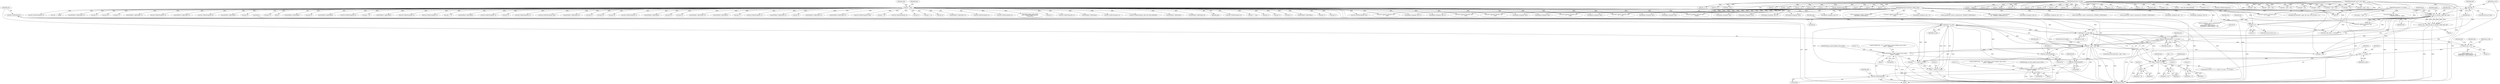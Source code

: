 digraph "0_tcpdump_af2cf04a9394c1a56227c2289ae8da262828294a@array" {
"1000297" [label="(Call,ND_TCHECK(tptr[1]))"];
"1000238" [label="(Call,tptr[1] * as_size)"];
"1000228" [label="(Call,ND_TCHECK(tptr[1]))"];
"1000207" [label="(Call,tptr < pptr + len)"];
"1000247" [label="(Call,ND_TCHECK2(tptr[2 + i], as_size))"];
"1000291" [label="(Call,tok2str(bgp_as_path_segment_close_values,\n\t\t\t\t\t\t\"?\", tptr[0]))"];
"1000282" [label="(Call,ND_TCHECK(tptr[0]))"];
"1000222" [label="(Call,tok2str(bgp_as_path_segment_open_values,\n\t\t\t\t\t\t\"?\", tptr[0]))"];
"1000213" [label="(Call,ND_TCHECK(tptr[0]))"];
"1000143" [label="(Call,tptr = pptr)"];
"1000128" [label="(MethodParameterIn,const u_char *pptr)"];
"1000305" [label="(Call,tptr[1] * as_size)"];
"1000297" [label="(Call,ND_TCHECK(tptr[1]))"];
"1000301" [label="(Call,tptr += 2 + tptr[1] * as_size)"];
"1000201" [label="(Call,bgp_attr_get_as_size(ndo, atype, pptr, len))"];
"1000126" [label="(MethodParameterIn,netdissect_options *ndo)"];
"1000127" [label="(MethodParameterIn,u_int atype)"];
"1000191" [label="(Call,!len)"];
"1000181" [label="(Call,len % 2)"];
"1000129" [label="(MethodParameterIn,u_int len)"];
"1000199" [label="(Call,as_size = bgp_attr_get_as_size(ndo, atype, pptr, len))"];
"1000265" [label="(Call,as_size == 2)"];
"1000236" [label="(Call,i < tptr[1] * as_size)"];
"1000243" [label="(Call,i += as_size)"];
"1000250" [label="(Call,2 + i)"];
"1000272" [label="(Call,2 + i)"];
"1000279" [label="(Call,2 + i)"];
"1000303" [label="(Call,2 + tptr[1] * as_size)"];
"1002715" [label="(Call,atype = *(tptr + 1))"];
"1002110" [label="(Call,tptr-3)"];
"1002266" [label="(Call,tptr+6)"];
"1002498" [label="(Call,ipaddr_string(ndo, tptr))"];
"1000243" [label="(Call,i += as_size)"];
"1002261" [label="(Call,EXTRACT_32BITS(tptr+2))"];
"1000229" [label="(Call,tptr[1])"];
"1000568" [label="(Call,ipaddr_string(ndo, tptr))"];
"1002429" [label="(Call,tlen = len)"];
"1000494" [label="(Call,EXTRACT_32BITS(tptr))"];
"1002397" [label="(Call,print_unknown_data(ndo, tptr, \"\n\t      \", 8))"];
"1000222" [label="(Call,tok2str(bgp_as_path_segment_open_values,\n\t\t\t\t\t\t\"?\", tptr[0]))"];
"1000332" [label="(Call,ipaddr_string(ndo, tptr))"];
"1000200" [label="(Identifier,as_size)"];
"1000284" [label="(Identifier,tptr)"];
"1000322" [label="(Call,ND_TCHECK2(tptr[0], 4))"];
"1000256" [label="(Identifier,ndo)"];
"1002219" [label="(Call,tptr+4)"];
"1002376" [label="(Call,EXTRACT_16BITS(tptr+4))"];
"1000266" [label="(Identifier,as_size)"];
"1002218" [label="(Call,EXTRACT_32BITS(tptr+4))"];
"1000147" [label="(Identifier,tlen)"];
"1001092" [label="(Call,ND_TCHECK2(tptr[0], tlen))"];
"1002535" [label="(Call,ipaddr_string(ndo, tptr))"];
"1000207" [label="(Call,tptr < pptr + len)"];
"1000249" [label="(Identifier,tptr)"];
"1002406" [label="(Call,tptr +=8)"];
"1000225" [label="(Call,tptr[0])"];
"1000348" [label="(Call,ND_TCHECK2(tptr[0], 4))"];
"1000283" [label="(Call,tptr[0])"];
"1002222" [label="(Call,ipaddr_string(ndo, tptr+4))"];
"1000543" [label="(Call,tptr +=4)"];
"1002238" [label="(Call,ipaddr_string(ndo, tptr+2))"];
"1001634" [label="(Call,print_unknown_data(ndo, tptr, \"\n\t    \", tlen))"];
"1002487" [label="(Call,ND_TCHECK2(tptr[0], 8))"];
"1002140" [label="(Call,pptr + len)"];
"1000487" [label="(Call,ND_TCHECK2(tptr[0], 4))"];
"1000171" [label="(Call,tok2str(bgp_origin_values,\n\t\t\t\t\t\t\"Unknown Origin Typecode\",\n\t\t\t\t\t\ttptr[0]))"];
"1002571" [label="(Call,print_unknown_data(ndo, tptr, \"\n\t      \", tlen))"];
"1000278" [label="(Identifier,tptr)"];
"1000199" [label="(Call,as_size = bgp_attr_get_as_size(ndo, atype, pptr, len))"];
"1002654" [label="(Call,print_unknown_data(ndo, tptr,\"\n\t      \", length))"];
"1000246" [label="(Block,)"];
"1000212" [label="(Block,)"];
"1000129" [label="(MethodParameterIn,u_int len)"];
"1000289" [label="(Block,)"];
"1002501" [label="(Call,ipaddr_string(ndo, tptr+4))"];
"1002466" [label="(Call,ND_TCHECK2(tptr[0], 8))"];
"1001116" [label="(Call,tptr += tlen)"];
"1002373" [label="(Call,tptr+3)"];
"1002451" [label="(Call,tptr+2)"];
"1000305" [label="(Call,tptr[1] * as_size)"];
"1000472" [label="(Call,len % 4)"];
"1000228" [label="(Call,ND_TCHECK(tptr[1]))"];
"1002368" [label="(Call,tptr+2)"];
"1000309" [label="(Identifier,as_size)"];
"1000259" [label="(Call,as_printf(ndo, astostr, sizeof(astostr),\n\t\t\t\tas_size == 2 ?\n\t\t\t\tEXTRACT_16BITS(&tptr[2 + i]) :\n\t\t\t\tEXTRACT_32BITS(&tptr[2 + i])))"];
"1000234" [label="(Identifier,i)"];
"1002303" [label="(Call,ipaddr_string(ndo, tptr+2))"];
"1000127" [label="(MethodParameterIn,u_int atype)"];
"1000422" [label="(Call,as_printf(ndo, astostr, sizeof(astostr),\n\t\t\tEXTRACT_32BITS(tptr)))"];
"1002692" [label="(Call,len -=4)"];
"1002892" [label="(Call,len > 12)"];
"1002921" [label="(Call,print_unknown_data(ndo, pptr, \"\n\t    \", len))"];
"1002276" [label="(Call,tptr+2)"];
"1002319" [label="(Call,tptr+2)"];
"1000271" [label="(Identifier,tptr)"];
"1000616" [label="(Call,ND_TCHECK2(tptr[0], 3))"];
"1002659" [label="(Call,tptr += length)"];
"1002275" [label="(Call,EXTRACT_32BITS(tptr+2))"];
"1000146" [label="(Call,tlen=len)"];
"1000292" [label="(Identifier,bgp_as_path_segment_close_values)"];
"1000219" [label="(Identifier,ndo)"];
"1002518" [label="(Call,ipaddr_string(ndo, tptr))"];
"1002601" [label="(Call,tptr+1)"];
"1000377" [label="(Call,len != 8)"];
"1000242" [label="(Identifier,as_size)"];
"1002388" [label="(Call,tptr+2)"];
"1001699" [label="(Call,len == BGP_MP_NLRI_MINSIZE)"];
"1002851" [label="(Call,len % 12)"];
"1000310" [label="(ControlStructure,break;)"];
"1000280" [label="(Literal,2)"];
"1002759" [label="(Call,tok2str(bgp_attr_values,\n                                      \"Unknown Attribute\", atype))"];
"1002905" [label="(Call,ND_TCHECK2(*pptr,len))"];
"1000245" [label="(Identifier,as_size)"];
"1002350" [label="(Call,tptr+6)"];
"1002848" [label="(Call,len == 0)"];
"1002600" [label="(Call,EXTRACT_16BITS(tptr+1))"];
"1002508" [label="(Call,ND_TCHECK2(tptr[0], 4))"];
"1002940" [label="(Call,print_unknown_data(ndo, pptr, \"\n\t    \", len))"];
"1002950" [label="(MethodReturn,RET)"];
"1002450" [label="(Call,EXTRACT_24BITS(tptr+2))"];
"1000144" [label="(Identifier,tptr)"];
"1000180" [label="(ControlStructure,if (len % 2))"];
"1002673" [label="(Call,len < 4)"];
"1000446" [label="(Call,ND_TCHECK2(tptr[0], 8))"];
"1002581" [label="(Call,tlen = len)"];
"1000303" [label="(Call,2 + tptr[1] * as_size)"];
"1000128" [label="(MethodParameterIn,const u_char *pptr)"];
"1000205" [label="(Identifier,len)"];
"1000407" [label="(Call,EXTRACT_16BITS(tptr))"];
"1000313" [label="(Call,len != 4)"];
"1002224" [label="(Call,tptr+4)"];
"1002841" [label="(Call,len -= alen)"];
"1002305" [label="(Call,tptr+2)"];
"1000203" [label="(Identifier,atype)"];
"1000244" [label="(Identifier,i)"];
"1000131" [label="(Block,)"];
"1002128" [label="(Call,print_unknown_data(ndo, tptr-3, \"\n\t    \", tlen))"];
"1002928" [label="(Call,ndo->ndo_vflag > 1 && len)"];
"1000429" [label="(Call,ipaddr_string(ndo, tptr + 4))"];
"1000190" [label="(ControlStructure,if (!len))"];
"1000264" [label="(Call,as_size == 2 ?\n\t\t\t\tEXTRACT_16BITS(&tptr[2 + i]) :\n\t\t\t\tEXTRACT_32BITS(&tptr[2 + i]))"];
"1000462" [label="(Call,EXTRACT_32BITS(tptr))"];
"1002377" [label="(Call,tptr+4)"];
"1000358" [label="(Call,EXTRACT_32BITS(tptr))"];
"1000202" [label="(Identifier,ndo)"];
"1000304" [label="(Literal,2)"];
"1000302" [label="(Identifier,tptr)"];
"1000143" [label="(Call,tptr = pptr)"];
"1002155" [label="(Call,len % 8)"];
"1002544" [label="(Call,ND_TCHECK2(tptr[0], 8))"];
"1000247" [label="(Call,ND_TCHECK2(tptr[2 + i], as_size))"];
"1002477" [label="(Call,ipaddr_string(ndo, tptr))"];
"1000291" [label="(Call,tok2str(bgp_as_path_segment_close_values,\n\t\t\t\t\t\t\"?\", tptr[0]))"];
"1002455" [label="(Call,tptr +=5)"];
"1000238" [label="(Call,tptr[1] * as_size)"];
"1000277" [label="(Call,tptr[2 + i])"];
"1000250" [label="(Call,2 + i)"];
"1001666" [label="(Call,EXTRACT_16BITS(tptr))"];
"1000191" [label="(Call,!len)"];
"1000301" [label="(Call,tptr += 2 + tptr[1] * as_size)"];
"1002524" [label="(Call,ND_TCHECK2(tptr[0], 8))"];
"1000392" [label="(Call,len == 6)"];
"1000273" [label="(Literal,2)"];
"1000558" [label="(Call,ND_TCHECK2(tptr[0], 4))"];
"1000288" [label="(Identifier,ndo)"];
"1002604" [label="(Call,tptr += 3)"];
"1000232" [label="(ControlStructure,for (i = 0; i < tptr[1] * as_size; i += as_size))"];
"1000183" [label="(Literal,2)"];
"1000251" [label="(Literal,2)"];
"1001188" [label="(Call,pptr + len)"];
"1001710" [label="(Call,tptr < pptr + len)"];
"1002317" [label="(Call,ipaddr_string(ndo, tptr+2))"];
"1002138" [label="(Call,tptr = pptr + len)"];
"1000683" [label="(Call,print_unknown_data(ndo, tptr, \"\n\t    \", tlen))"];
"1002879" [label="(Call,EXTRACT_32BITS(tptr))"];
"1000126" [label="(MethodParameterIn,netdissect_options *ndo)"];
"1000270" [label="(Call,tptr[2 + i])"];
"1000233" [label="(Call,i = 0)"];
"1000192" [label="(Identifier,len)"];
"1000457" [label="(Call,as_printf(ndo, astostr, sizeof(astostr), EXTRACT_32BITS(tptr)))"];
"1000363" [label="(Call,len != 0)"];
"1000588" [label="(Call,ND_TCHECK2(tptr[0], 4))"];
"1000213" [label="(Call,ND_TCHECK(tptr[0]))"];
"1002240" [label="(Call,tptr+2)"];
"1000208" [label="(Identifier,tptr)"];
"1000154" [label="(Call,len != 1)"];
"1002414" [label="(Call,ND_TCHECK2(tptr[0], 5))"];
"1002936" [label="(Call,ND_TCHECK2(*pptr,len))"];
"1000306" [label="(Call,tptr[1])"];
"1000664" [label="(Call,ND_TCHECK2(tptr[0], tlen))"];
"1000215" [label="(Identifier,tptr)"];
"1002243" [label="(Call,EXTRACT_16BITS(tptr+6))"];
"1002214" [label="(Call,tptr+2)"];
"1002244" [label="(Call,tptr+6)"];
"1000267" [label="(Literal,2)"];
"1000339" [label="(Call,len != 4)"];
"1002344" [label="(Call,tptr+6)"];
"1001111" [label="(Call,print_unknown_data(ndo, tptr, \"\n\t    \", tlen))"];
"1002828" [label="(Call,bgp_attr_print(ndo, atype, tptr, alen, attr_set_level + 1))"];
"1000217" [label="(Call,ND_PRINT((ndo, \"%s\", tok2str(bgp_as_path_segment_open_values,\n\t\t\t\t\t\t\"?\", tptr[0]))))"];
"1000549" [label="(Call,len != 4)"];
"1000623" [label="(Call,EXTRACT_16BITS(tptr))"];
"1000265" [label="(Call,as_size == 2)"];
"1002900" [label="(Call,len -= 12)"];
"1000220" [label="(Block,)"];
"1000204" [label="(Identifier,pptr)"];
"1000201" [label="(Call,bgp_attr_get_as_size(ndo, atype, pptr, len))"];
"1001712" [label="(Call,pptr + len)"];
"1000239" [label="(Call,tptr[1])"];
"1002750" [label="(Call,len -= alenlen)"];
"1002327" [label="(Call,tptr+6)"];
"1002738" [label="(Call,len < alenlen)"];
"1000297" [label="(Call,ND_TCHECK(tptr[1]))"];
"1000182" [label="(Identifier,len)"];
"1000298" [label="(Call,tptr[1])"];
"1000272" [label="(Call,2 + i)"];
"1002865" [label="(Call,len > 0)"];
"1000281" [label="(Identifier,i)"];
"1002256" [label="(Call,as_printf(ndo, astostr, sizeof(astostr),\n\t\t\t    EXTRACT_32BITS(tptr+2)))"];
"1001644" [label="(Call,pptr + len)"];
"1002262" [label="(Call,tptr+2)"];
"1001642" [label="(Call,tptr = pptr + len)"];
"1002480" [label="(Call,ipaddr_string(ndo, tptr+4))"];
"1000223" [label="(Identifier,bgp_as_path_segment_open_values)"];
"1000237" [label="(Identifier,i)"];
"1002387" [label="(Call,EXTRACT_16BITS(tptr+2))"];
"1002687" [label="(Call,EXTRACT_32BITS(tptr))"];
"1002724" [label="(Call,len -= 2)"];
"1002334" [label="(Call,tptr+7)"];
"1000274" [label="(Identifier,i)"];
"1000214" [label="(Call,tptr[0])"];
"1000437" [label="(Call,len != 8)"];
"1000293" [label="(Literal,\"?\")"];
"1002170" [label="(Call,ND_TCHECK2(tptr[0], 2))"];
"1000206" [label="(ControlStructure,while (tptr < pptr + len))"];
"1002213" [label="(Call,EXTRACT_16BITS(tptr+2))"];
"1000187" [label="(Identifier,ndo)"];
"1000248" [label="(Call,tptr[2 + i])"];
"1000464" [label="(Call,ipaddr_string(ndo, tptr + 4))"];
"1000286" [label="(Call,ND_PRINT((ndo, \"%s\", tok2str(bgp_as_path_segment_close_values,\n\t\t\t\t\t\t\"?\", tptr[0]))))"];
"1000386" [label="(Call,ND_TCHECK2(tptr[0], len))"];
"1000252" [label="(Identifier,i)"];
"1002422" [label="(Call,tptr+1)"];
"1000279" [label="(Call,2 + i)"];
"1000224" [label="(Literal,\"?\")"];
"1002667" [label="(Call,ND_TCHECK2(tptr[0], 4))"];
"1000294" [label="(Call,tptr[0])"];
"1000209" [label="(Call,pptr + len)"];
"1000427" [label="(Call,EXTRACT_32BITS(tptr))"];
"1000151" [label="(Block,)"];
"1000181" [label="(Call,len % 2)"];
"1001186" [label="(Call,tptr < pptr + len)"];
"1000253" [label="(Identifier,as_size)"];
"1002589" [label="(Call,ND_TCHECK2(tptr[0], 3))"];
"1002682" [label="(Call,as_printf(ndo, astostr, sizeof(astostr), EXTRACT_32BITS(tptr)))"];
"1000374" [label="(Call,len != 6)"];
"1002707" [label="(Call,len < 2)"];
"1000236" [label="(Call,i < tptr[1] * as_size)"];
"1000599" [label="(Call,ipaddr_string(ndo, tptr))"];
"1002555" [label="(Call,ipaddr_string(ndo, tptr))"];
"1000402" [label="(Call,as_printf(ndo, astostr, sizeof(astostr), EXTRACT_16BITS(tptr)))"];
"1000574" [label="(Call,len % 4)"];
"1000282" [label="(Call,ND_TCHECK(tptr[0]))"];
"1001659" [label="(Call,ND_TCHECK2(tptr[0], BGP_MP_NLRI_MINSIZE))"];
"1002177" [label="(Call,EXTRACT_16BITS(tptr))"];
"1002265" [label="(Call,EXTRACT_16BITS(tptr+6))"];
"1000409" [label="(Call,ipaddr_string(ndo, tptr + 2))"];
"1000196" [label="(Identifier,ndo)"];
"1000145" [label="(Identifier,pptr)"];
"1000297" -> "1000212"  [label="AST: "];
"1000297" -> "1000298"  [label="CFG: "];
"1000298" -> "1000297"  [label="AST: "];
"1000302" -> "1000297"  [label="CFG: "];
"1000297" -> "1002950"  [label="DDG: "];
"1000238" -> "1000297"  [label="DDG: "];
"1000207" -> "1000297"  [label="DDG: "];
"1000297" -> "1000305"  [label="DDG: "];
"1000238" -> "1000236"  [label="AST: "];
"1000238" -> "1000242"  [label="CFG: "];
"1000239" -> "1000238"  [label="AST: "];
"1000242" -> "1000238"  [label="AST: "];
"1000236" -> "1000238"  [label="CFG: "];
"1000238" -> "1000236"  [label="DDG: "];
"1000238" -> "1000236"  [label="DDG: "];
"1000228" -> "1000238"  [label="DDG: "];
"1000207" -> "1000238"  [label="DDG: "];
"1000305" -> "1000238"  [label="DDG: "];
"1000199" -> "1000238"  [label="DDG: "];
"1000265" -> "1000238"  [label="DDG: "];
"1000238" -> "1000247"  [label="DDG: "];
"1000238" -> "1000305"  [label="DDG: "];
"1000228" -> "1000212"  [label="AST: "];
"1000228" -> "1000229"  [label="CFG: "];
"1000229" -> "1000228"  [label="AST: "];
"1000234" -> "1000228"  [label="CFG: "];
"1000207" -> "1000228"  [label="DDG: "];
"1000305" -> "1000228"  [label="DDG: "];
"1000207" -> "1000206"  [label="AST: "];
"1000207" -> "1000209"  [label="CFG: "];
"1000208" -> "1000207"  [label="AST: "];
"1000209" -> "1000207"  [label="AST: "];
"1000215" -> "1000207"  [label="CFG: "];
"1000310" -> "1000207"  [label="CFG: "];
"1000207" -> "1002950"  [label="DDG: "];
"1000207" -> "1002950"  [label="DDG: "];
"1000207" -> "1002950"  [label="DDG: "];
"1000247" -> "1000207"  [label="DDG: "];
"1000291" -> "1000207"  [label="DDG: "];
"1000143" -> "1000207"  [label="DDG: "];
"1000305" -> "1000207"  [label="DDG: "];
"1000301" -> "1000207"  [label="DDG: "];
"1000201" -> "1000207"  [label="DDG: "];
"1000201" -> "1000207"  [label="DDG: "];
"1000128" -> "1000207"  [label="DDG: "];
"1000129" -> "1000207"  [label="DDG: "];
"1000207" -> "1000213"  [label="DDG: "];
"1000207" -> "1000222"  [label="DDG: "];
"1000207" -> "1000247"  [label="DDG: "];
"1000207" -> "1000282"  [label="DDG: "];
"1000207" -> "1000291"  [label="DDG: "];
"1000207" -> "1000301"  [label="DDG: "];
"1000207" -> "1000305"  [label="DDG: "];
"1000247" -> "1000246"  [label="AST: "];
"1000247" -> "1000253"  [label="CFG: "];
"1000248" -> "1000247"  [label="AST: "];
"1000253" -> "1000247"  [label="AST: "];
"1000256" -> "1000247"  [label="CFG: "];
"1000247" -> "1002950"  [label="DDG: "];
"1000247" -> "1002950"  [label="DDG: "];
"1000247" -> "1000265"  [label="DDG: "];
"1000247" -> "1000301"  [label="DDG: "];
"1000291" -> "1000289"  [label="AST: "];
"1000291" -> "1000294"  [label="CFG: "];
"1000292" -> "1000291"  [label="AST: "];
"1000293" -> "1000291"  [label="AST: "];
"1000294" -> "1000291"  [label="AST: "];
"1000286" -> "1000291"  [label="CFG: "];
"1000291" -> "1002950"  [label="DDG: "];
"1000291" -> "1002950"  [label="DDG: "];
"1000291" -> "1002950"  [label="DDG: "];
"1000291" -> "1000213"  [label="DDG: "];
"1000282" -> "1000291"  [label="DDG: "];
"1000291" -> "1000301"  [label="DDG: "];
"1000282" -> "1000212"  [label="AST: "];
"1000282" -> "1000283"  [label="CFG: "];
"1000283" -> "1000282"  [label="AST: "];
"1000288" -> "1000282"  [label="CFG: "];
"1000282" -> "1002950"  [label="DDG: "];
"1000222" -> "1000282"  [label="DDG: "];
"1000222" -> "1000220"  [label="AST: "];
"1000222" -> "1000225"  [label="CFG: "];
"1000223" -> "1000222"  [label="AST: "];
"1000224" -> "1000222"  [label="AST: "];
"1000225" -> "1000222"  [label="AST: "];
"1000217" -> "1000222"  [label="CFG: "];
"1000222" -> "1002950"  [label="DDG: "];
"1000222" -> "1002950"  [label="DDG: "];
"1000213" -> "1000222"  [label="DDG: "];
"1000213" -> "1000212"  [label="AST: "];
"1000213" -> "1000214"  [label="CFG: "];
"1000214" -> "1000213"  [label="AST: "];
"1000219" -> "1000213"  [label="CFG: "];
"1000143" -> "1000131"  [label="AST: "];
"1000143" -> "1000145"  [label="CFG: "];
"1000144" -> "1000143"  [label="AST: "];
"1000145" -> "1000143"  [label="AST: "];
"1000147" -> "1000143"  [label="CFG: "];
"1000143" -> "1002950"  [label="DDG: "];
"1000143" -> "1002950"  [label="DDG: "];
"1000128" -> "1000143"  [label="DDG: "];
"1000143" -> "1000171"  [label="DDG: "];
"1000143" -> "1000322"  [label="DDG: "];
"1000143" -> "1000332"  [label="DDG: "];
"1000143" -> "1000348"  [label="DDG: "];
"1000143" -> "1000358"  [label="DDG: "];
"1000143" -> "1000386"  [label="DDG: "];
"1000143" -> "1000407"  [label="DDG: "];
"1000143" -> "1000427"  [label="DDG: "];
"1000143" -> "1000446"  [label="DDG: "];
"1000143" -> "1000462"  [label="DDG: "];
"1000143" -> "1000487"  [label="DDG: "];
"1000143" -> "1000494"  [label="DDG: "];
"1000143" -> "1000543"  [label="DDG: "];
"1000143" -> "1000558"  [label="DDG: "];
"1000143" -> "1000568"  [label="DDG: "];
"1000143" -> "1000588"  [label="DDG: "];
"1000143" -> "1000599"  [label="DDG: "];
"1000143" -> "1000616"  [label="DDG: "];
"1000143" -> "1000623"  [label="DDG: "];
"1000143" -> "1000664"  [label="DDG: "];
"1000143" -> "1000683"  [label="DDG: "];
"1000143" -> "1001092"  [label="DDG: "];
"1000143" -> "1001111"  [label="DDG: "];
"1000143" -> "1001116"  [label="DDG: "];
"1000143" -> "1001634"  [label="DDG: "];
"1000143" -> "1001659"  [label="DDG: "];
"1000143" -> "1001666"  [label="DDG: "];
"1000143" -> "1002110"  [label="DDG: "];
"1000143" -> "1002170"  [label="DDG: "];
"1000143" -> "1002177"  [label="DDG: "];
"1000143" -> "1002213"  [label="DDG: "];
"1000143" -> "1002214"  [label="DDG: "];
"1000143" -> "1002218"  [label="DDG: "];
"1000143" -> "1002219"  [label="DDG: "];
"1000143" -> "1002222"  [label="DDG: "];
"1000143" -> "1002224"  [label="DDG: "];
"1000143" -> "1002238"  [label="DDG: "];
"1000143" -> "1002240"  [label="DDG: "];
"1000143" -> "1002243"  [label="DDG: "];
"1000143" -> "1002244"  [label="DDG: "];
"1000143" -> "1002261"  [label="DDG: "];
"1000143" -> "1002262"  [label="DDG: "];
"1000143" -> "1002265"  [label="DDG: "];
"1000143" -> "1002266"  [label="DDG: "];
"1000143" -> "1002275"  [label="DDG: "];
"1000143" -> "1002276"  [label="DDG: "];
"1000143" -> "1002303"  [label="DDG: "];
"1000143" -> "1002305"  [label="DDG: "];
"1000143" -> "1002317"  [label="DDG: "];
"1000143" -> "1002319"  [label="DDG: "];
"1000143" -> "1002327"  [label="DDG: "];
"1000143" -> "1002334"  [label="DDG: "];
"1000143" -> "1002344"  [label="DDG: "];
"1000143" -> "1002350"  [label="DDG: "];
"1000143" -> "1002368"  [label="DDG: "];
"1000143" -> "1002373"  [label="DDG: "];
"1000143" -> "1002376"  [label="DDG: "];
"1000143" -> "1002377"  [label="DDG: "];
"1000143" -> "1002387"  [label="DDG: "];
"1000143" -> "1002388"  [label="DDG: "];
"1000143" -> "1002397"  [label="DDG: "];
"1000143" -> "1002406"  [label="DDG: "];
"1000143" -> "1002414"  [label="DDG: "];
"1000143" -> "1002422"  [label="DDG: "];
"1000143" -> "1002450"  [label="DDG: "];
"1000143" -> "1002451"  [label="DDG: "];
"1000143" -> "1002455"  [label="DDG: "];
"1000143" -> "1002466"  [label="DDG: "];
"1000143" -> "1002477"  [label="DDG: "];
"1000143" -> "1002487"  [label="DDG: "];
"1000143" -> "1002498"  [label="DDG: "];
"1000143" -> "1002508"  [label="DDG: "];
"1000143" -> "1002518"  [label="DDG: "];
"1000143" -> "1002524"  [label="DDG: "];
"1000143" -> "1002535"  [label="DDG: "];
"1000143" -> "1002544"  [label="DDG: "];
"1000143" -> "1002555"  [label="DDG: "];
"1000143" -> "1002571"  [label="DDG: "];
"1000143" -> "1002589"  [label="DDG: "];
"1000143" -> "1002600"  [label="DDG: "];
"1000143" -> "1002601"  [label="DDG: "];
"1000143" -> "1002604"  [label="DDG: "];
"1000143" -> "1002654"  [label="DDG: "];
"1000143" -> "1002659"  [label="DDG: "];
"1000143" -> "1002667"  [label="DDG: "];
"1000143" -> "1002687"  [label="DDG: "];
"1000143" -> "1002879"  [label="DDG: "];
"1000128" -> "1000125"  [label="AST: "];
"1000128" -> "1002950"  [label="DDG: "];
"1000128" -> "1000201"  [label="DDG: "];
"1000128" -> "1000209"  [label="DDG: "];
"1000128" -> "1001186"  [label="DDG: "];
"1000128" -> "1001188"  [label="DDG: "];
"1000128" -> "1001642"  [label="DDG: "];
"1000128" -> "1001644"  [label="DDG: "];
"1000128" -> "1001710"  [label="DDG: "];
"1000128" -> "1001712"  [label="DDG: "];
"1000128" -> "1002138"  [label="DDG: "];
"1000128" -> "1002140"  [label="DDG: "];
"1000128" -> "1002921"  [label="DDG: "];
"1000128" -> "1002940"  [label="DDG: "];
"1000305" -> "1000303"  [label="AST: "];
"1000305" -> "1000309"  [label="CFG: "];
"1000306" -> "1000305"  [label="AST: "];
"1000309" -> "1000305"  [label="AST: "];
"1000303" -> "1000305"  [label="CFG: "];
"1000305" -> "1002950"  [label="DDG: "];
"1000305" -> "1002950"  [label="DDG: "];
"1000305" -> "1000301"  [label="DDG: "];
"1000305" -> "1000301"  [label="DDG: "];
"1000305" -> "1000303"  [label="DDG: "];
"1000305" -> "1000303"  [label="DDG: "];
"1000301" -> "1000212"  [label="AST: "];
"1000301" -> "1000303"  [label="CFG: "];
"1000302" -> "1000301"  [label="AST: "];
"1000303" -> "1000301"  [label="AST: "];
"1000208" -> "1000301"  [label="CFG: "];
"1000301" -> "1002950"  [label="DDG: "];
"1000201" -> "1000199"  [label="AST: "];
"1000201" -> "1000205"  [label="CFG: "];
"1000202" -> "1000201"  [label="AST: "];
"1000203" -> "1000201"  [label="AST: "];
"1000204" -> "1000201"  [label="AST: "];
"1000205" -> "1000201"  [label="AST: "];
"1000199" -> "1000201"  [label="CFG: "];
"1000201" -> "1002950"  [label="DDG: "];
"1000201" -> "1002950"  [label="DDG: "];
"1000201" -> "1000199"  [label="DDG: "];
"1000201" -> "1000199"  [label="DDG: "];
"1000201" -> "1000199"  [label="DDG: "];
"1000201" -> "1000199"  [label="DDG: "];
"1000126" -> "1000201"  [label="DDG: "];
"1000127" -> "1000201"  [label="DDG: "];
"1000191" -> "1000201"  [label="DDG: "];
"1000129" -> "1000201"  [label="DDG: "];
"1000201" -> "1000209"  [label="DDG: "];
"1000201" -> "1000209"  [label="DDG: "];
"1000201" -> "1000259"  [label="DDG: "];
"1000201" -> "1002928"  [label="DDG: "];
"1000201" -> "1002940"  [label="DDG: "];
"1000201" -> "1002940"  [label="DDG: "];
"1000126" -> "1000125"  [label="AST: "];
"1000126" -> "1002950"  [label="DDG: "];
"1000126" -> "1000259"  [label="DDG: "];
"1000126" -> "1000332"  [label="DDG: "];
"1000126" -> "1000402"  [label="DDG: "];
"1000126" -> "1000409"  [label="DDG: "];
"1000126" -> "1000422"  [label="DDG: "];
"1000126" -> "1000429"  [label="DDG: "];
"1000126" -> "1000457"  [label="DDG: "];
"1000126" -> "1000464"  [label="DDG: "];
"1000126" -> "1000568"  [label="DDG: "];
"1000126" -> "1000599"  [label="DDG: "];
"1000126" -> "1000683"  [label="DDG: "];
"1000126" -> "1001111"  [label="DDG: "];
"1000126" -> "1001634"  [label="DDG: "];
"1000126" -> "1002128"  [label="DDG: "];
"1000126" -> "1002222"  [label="DDG: "];
"1000126" -> "1002238"  [label="DDG: "];
"1000126" -> "1002256"  [label="DDG: "];
"1000126" -> "1002303"  [label="DDG: "];
"1000126" -> "1002317"  [label="DDG: "];
"1000126" -> "1002397"  [label="DDG: "];
"1000126" -> "1002477"  [label="DDG: "];
"1000126" -> "1002480"  [label="DDG: "];
"1000126" -> "1002498"  [label="DDG: "];
"1000126" -> "1002501"  [label="DDG: "];
"1000126" -> "1002518"  [label="DDG: "];
"1000126" -> "1002535"  [label="DDG: "];
"1000126" -> "1002555"  [label="DDG: "];
"1000126" -> "1002571"  [label="DDG: "];
"1000126" -> "1002654"  [label="DDG: "];
"1000126" -> "1002682"  [label="DDG: "];
"1000126" -> "1002828"  [label="DDG: "];
"1000126" -> "1002921"  [label="DDG: "];
"1000126" -> "1002940"  [label="DDG: "];
"1000127" -> "1000125"  [label="AST: "];
"1000127" -> "1002950"  [label="DDG: "];
"1000127" -> "1002715"  [label="DDG: "];
"1000127" -> "1002759"  [label="DDG: "];
"1000127" -> "1002828"  [label="DDG: "];
"1000191" -> "1000190"  [label="AST: "];
"1000191" -> "1000192"  [label="CFG: "];
"1000192" -> "1000191"  [label="AST: "];
"1000196" -> "1000191"  [label="CFG: "];
"1000200" -> "1000191"  [label="CFG: "];
"1000191" -> "1002950"  [label="DDG: "];
"1000181" -> "1000191"  [label="DDG: "];
"1000129" -> "1000191"  [label="DDG: "];
"1000191" -> "1002928"  [label="DDG: "];
"1000181" -> "1000180"  [label="AST: "];
"1000181" -> "1000183"  [label="CFG: "];
"1000182" -> "1000181"  [label="AST: "];
"1000183" -> "1000181"  [label="AST: "];
"1000187" -> "1000181"  [label="CFG: "];
"1000192" -> "1000181"  [label="CFG: "];
"1000181" -> "1002950"  [label="DDG: "];
"1000129" -> "1000181"  [label="DDG: "];
"1000181" -> "1002928"  [label="DDG: "];
"1000129" -> "1000125"  [label="AST: "];
"1000129" -> "1002950"  [label="DDG: "];
"1000129" -> "1000146"  [label="DDG: "];
"1000129" -> "1000154"  [label="DDG: "];
"1000129" -> "1000209"  [label="DDG: "];
"1000129" -> "1000313"  [label="DDG: "];
"1000129" -> "1000339"  [label="DDG: "];
"1000129" -> "1000363"  [label="DDG: "];
"1000129" -> "1000374"  [label="DDG: "];
"1000129" -> "1000377"  [label="DDG: "];
"1000129" -> "1000386"  [label="DDG: "];
"1000129" -> "1000392"  [label="DDG: "];
"1000129" -> "1000437"  [label="DDG: "];
"1000129" -> "1000472"  [label="DDG: "];
"1000129" -> "1000549"  [label="DDG: "];
"1000129" -> "1000574"  [label="DDG: "];
"1000129" -> "1001186"  [label="DDG: "];
"1000129" -> "1001188"  [label="DDG: "];
"1000129" -> "1001642"  [label="DDG: "];
"1000129" -> "1001644"  [label="DDG: "];
"1000129" -> "1001699"  [label="DDG: "];
"1000129" -> "1001710"  [label="DDG: "];
"1000129" -> "1001712"  [label="DDG: "];
"1000129" -> "1002138"  [label="DDG: "];
"1000129" -> "1002140"  [label="DDG: "];
"1000129" -> "1002155"  [label="DDG: "];
"1000129" -> "1002429"  [label="DDG: "];
"1000129" -> "1002581"  [label="DDG: "];
"1000129" -> "1002673"  [label="DDG: "];
"1000129" -> "1002692"  [label="DDG: "];
"1000129" -> "1002707"  [label="DDG: "];
"1000129" -> "1002724"  [label="DDG: "];
"1000129" -> "1002738"  [label="DDG: "];
"1000129" -> "1002750"  [label="DDG: "];
"1000129" -> "1002841"  [label="DDG: "];
"1000129" -> "1002848"  [label="DDG: "];
"1000129" -> "1002851"  [label="DDG: "];
"1000129" -> "1002865"  [label="DDG: "];
"1000129" -> "1002892"  [label="DDG: "];
"1000129" -> "1002900"  [label="DDG: "];
"1000129" -> "1002905"  [label="DDG: "];
"1000129" -> "1002921"  [label="DDG: "];
"1000129" -> "1002928"  [label="DDG: "];
"1000129" -> "1002936"  [label="DDG: "];
"1000129" -> "1002940"  [label="DDG: "];
"1000199" -> "1000151"  [label="AST: "];
"1000200" -> "1000199"  [label="AST: "];
"1000208" -> "1000199"  [label="CFG: "];
"1000199" -> "1002950"  [label="DDG: "];
"1000199" -> "1002950"  [label="DDG: "];
"1000265" -> "1000264"  [label="AST: "];
"1000265" -> "1000267"  [label="CFG: "];
"1000266" -> "1000265"  [label="AST: "];
"1000267" -> "1000265"  [label="AST: "];
"1000271" -> "1000265"  [label="CFG: "];
"1000278" -> "1000265"  [label="CFG: "];
"1000265" -> "1000243"  [label="DDG: "];
"1000236" -> "1000232"  [label="AST: "];
"1000237" -> "1000236"  [label="AST: "];
"1000249" -> "1000236"  [label="CFG: "];
"1000284" -> "1000236"  [label="CFG: "];
"1000236" -> "1002950"  [label="DDG: "];
"1000236" -> "1002950"  [label="DDG: "];
"1000233" -> "1000236"  [label="DDG: "];
"1000243" -> "1000236"  [label="DDG: "];
"1000236" -> "1000243"  [label="DDG: "];
"1000236" -> "1000250"  [label="DDG: "];
"1000236" -> "1000272"  [label="DDG: "];
"1000236" -> "1000279"  [label="DDG: "];
"1000243" -> "1000232"  [label="AST: "];
"1000243" -> "1000245"  [label="CFG: "];
"1000244" -> "1000243"  [label="AST: "];
"1000245" -> "1000243"  [label="AST: "];
"1000237" -> "1000243"  [label="CFG: "];
"1000250" -> "1000248"  [label="AST: "];
"1000250" -> "1000252"  [label="CFG: "];
"1000251" -> "1000250"  [label="AST: "];
"1000252" -> "1000250"  [label="AST: "];
"1000248" -> "1000250"  [label="CFG: "];
"1000272" -> "1000270"  [label="AST: "];
"1000272" -> "1000274"  [label="CFG: "];
"1000273" -> "1000272"  [label="AST: "];
"1000274" -> "1000272"  [label="AST: "];
"1000270" -> "1000272"  [label="CFG: "];
"1000279" -> "1000277"  [label="AST: "];
"1000279" -> "1000281"  [label="CFG: "];
"1000280" -> "1000279"  [label="AST: "];
"1000281" -> "1000279"  [label="AST: "];
"1000277" -> "1000279"  [label="CFG: "];
"1000304" -> "1000303"  [label="AST: "];
"1000303" -> "1002950"  [label="DDG: "];
}
